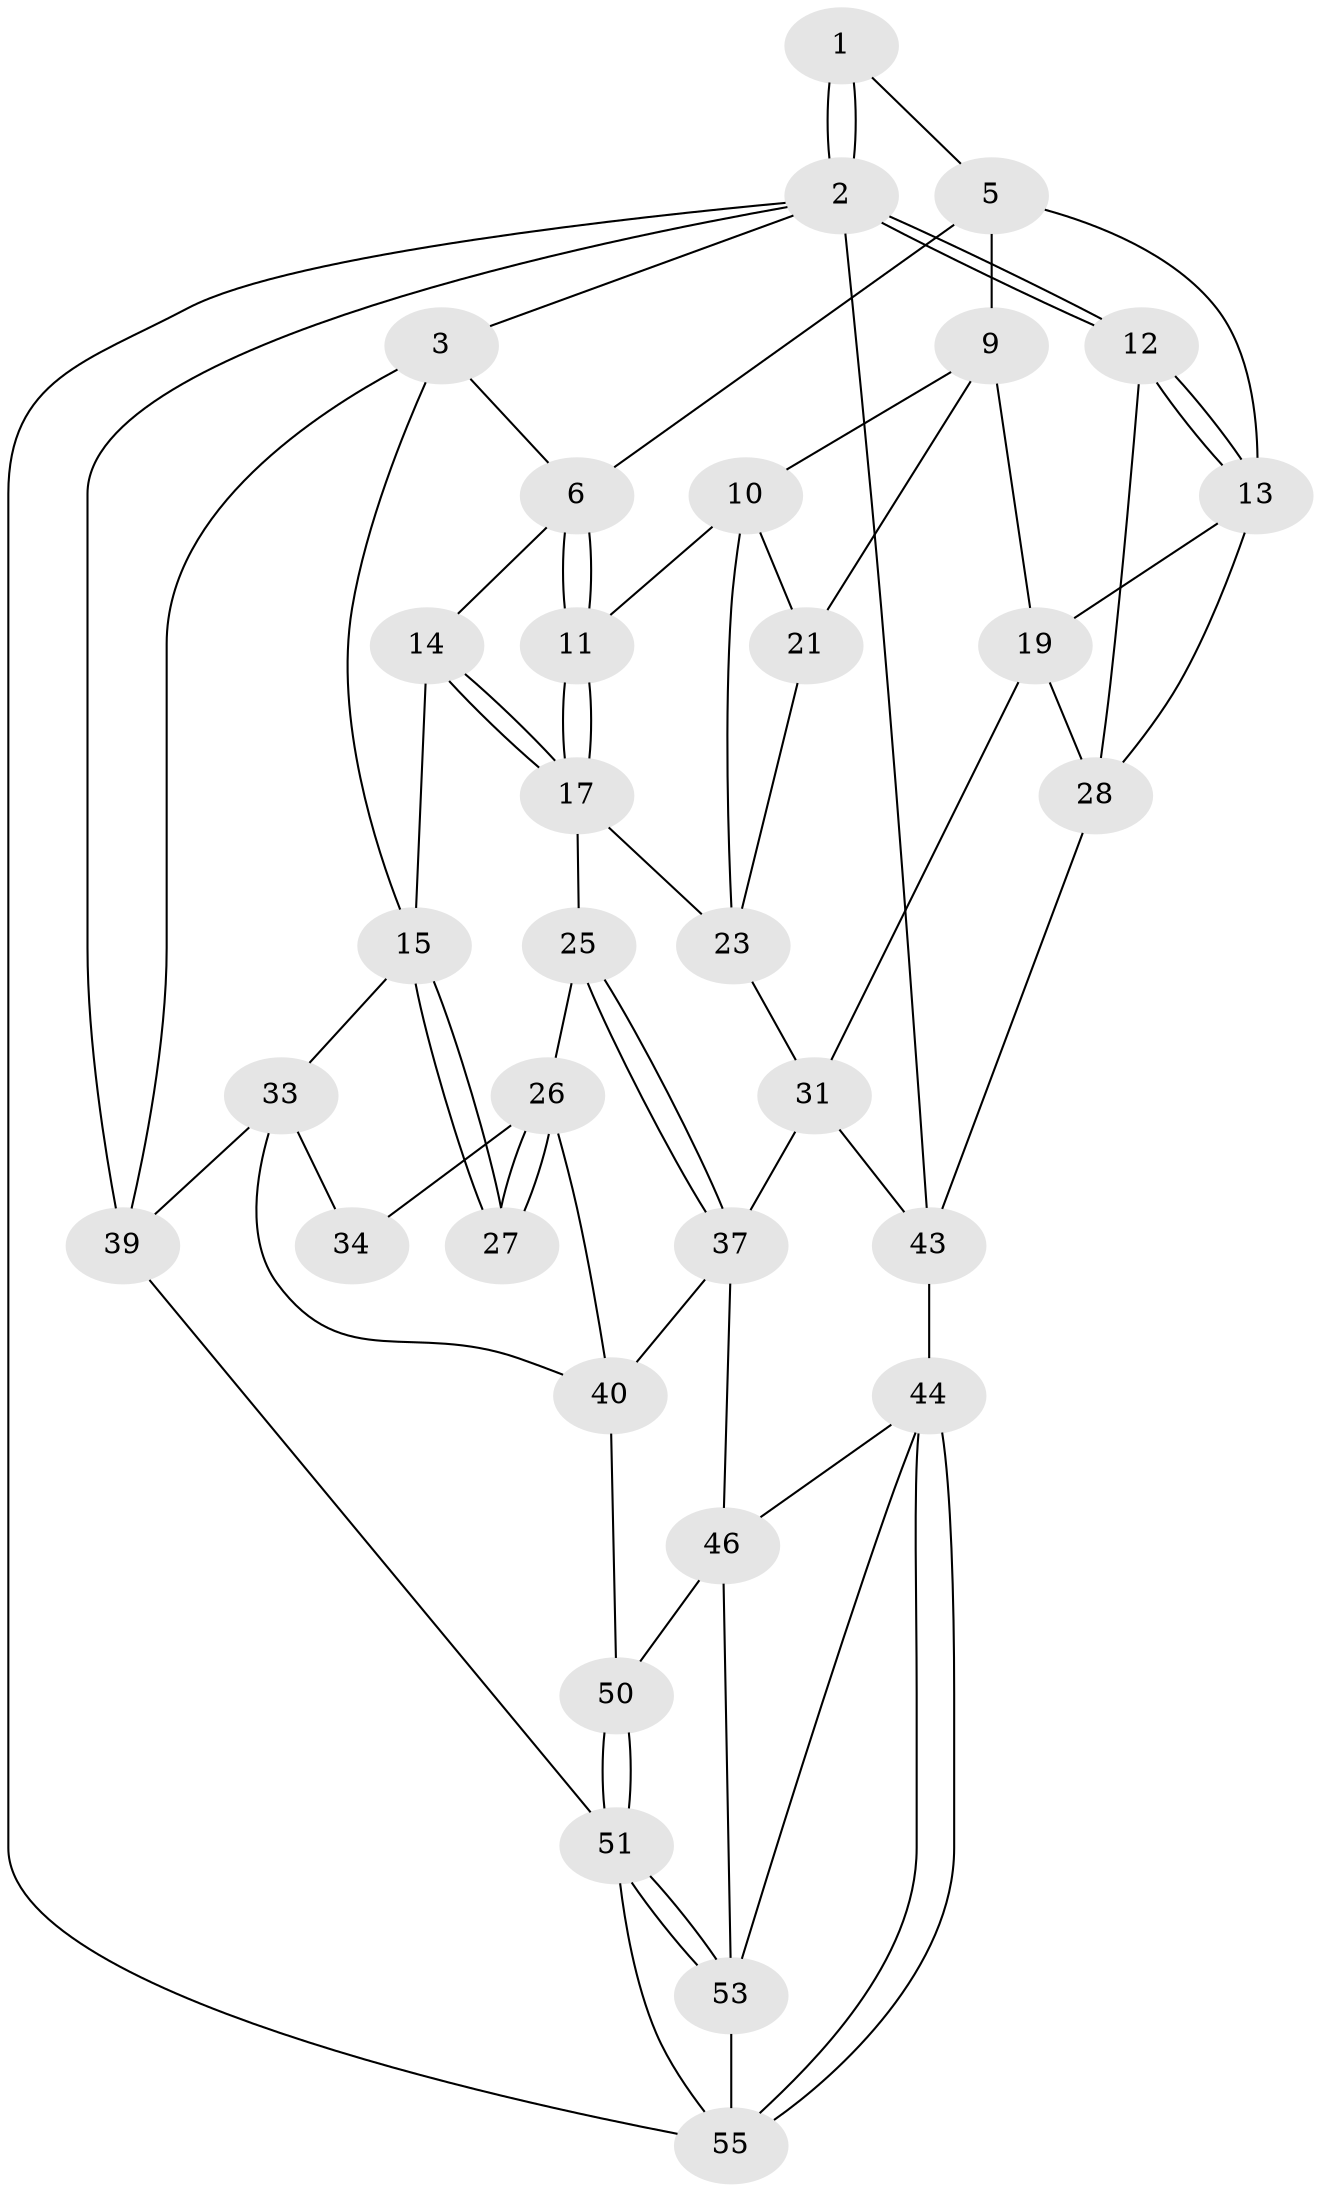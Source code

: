 // Generated by graph-tools (version 1.1) at 2025/24/03/03/25 07:24:35]
// undirected, 33 vertices, 73 edges
graph export_dot {
graph [start="1"]
  node [color=gray90,style=filled];
  1 [pos="+0.786061964738415+0"];
  2 [pos="+1+0",super="+47"];
  3 [pos="+0+0",super="+4"];
  5 [pos="+0.7422508038161586+0.03951722774091929",super="+8"];
  6 [pos="+0.6185181065438773+0.08566496886385672",super="+7"];
  9 [pos="+0.7323587733932118+0.21441581075162522",super="+20"];
  10 [pos="+0.6381069101355601+0.2667445166547612",super="+22"];
  11 [pos="+0.5421310773096575+0.2577951036472825"];
  12 [pos="+1+0.17147780297799095"];
  13 [pos="+0.9261744797055036+0.1789585691759589",super="+18"];
  14 [pos="+0.3635218464871667+0.13600954518591174"];
  15 [pos="+0.24856620338178473+0.19085957584557536",super="+16"];
  17 [pos="+0.4891826797889166+0.27432549093965736",super="+24"];
  19 [pos="+0.8505304476281247+0.34225610166662734",super="+30"];
  21 [pos="+0.7487042205371625+0.40122276743963153"];
  23 [pos="+0.6053417442395876+0.3900072661885585",super="+32"];
  25 [pos="+0.4557384491057472+0.4483649366800331"];
  26 [pos="+0.3512476120826416+0.4245926767872428",super="+35"];
  27 [pos="+0.343047218604082+0.4192467712302313"];
  28 [pos="+1+0.4554513314493406",super="+29"];
  31 [pos="+0.736547707667333+0.6310416392007536",super="+36"];
  33 [pos="+0+0.21916403525652678",super="+38"];
  34 [pos="+0.19724653615102947+0.42933082062140454"];
  37 [pos="+0.4600907308542012+0.46304320898343104",super="+42"];
  39 [pos="+0+1"];
  40 [pos="+0.21813193479278503+0.6141369974031679",super="+41"];
  43 [pos="+0.6430609932062678+0.7144198411716727",super="+48"];
  44 [pos="+0.6205100968131568+0.7573456881289194",super="+45"];
  46 [pos="+0.483569194269808+0.7544329546047377",super="+49"];
  50 [pos="+0.21711438784304415+0.7463351250169108"];
  51 [pos="+0.15156491245080808+1",super="+52"];
  53 [pos="+0.17531219963538178+1",super="+54"];
  55 [pos="+0.7524013351159637+1",super="+56"];
  1 -- 2;
  1 -- 2;
  1 -- 5;
  2 -- 3;
  2 -- 12;
  2 -- 12;
  2 -- 43;
  2 -- 55;
  2 -- 39;
  3 -- 39;
  3 -- 15;
  3 -- 6;
  5 -- 6;
  5 -- 9;
  5 -- 13;
  6 -- 11;
  6 -- 11;
  6 -- 14;
  9 -- 10;
  9 -- 19;
  9 -- 21;
  10 -- 11;
  10 -- 21;
  10 -- 23;
  11 -- 17;
  11 -- 17;
  12 -- 13;
  12 -- 13;
  12 -- 28;
  13 -- 19;
  13 -- 28;
  14 -- 15;
  14 -- 17;
  14 -- 17;
  15 -- 27;
  15 -- 27;
  15 -- 33;
  17 -- 25;
  17 -- 23;
  19 -- 31;
  19 -- 28;
  21 -- 23;
  23 -- 31;
  25 -- 26;
  25 -- 37;
  25 -- 37;
  26 -- 27;
  26 -- 27;
  26 -- 40;
  26 -- 34;
  28 -- 43;
  31 -- 43;
  31 -- 37;
  33 -- 34;
  33 -- 40;
  33 -- 39;
  37 -- 40;
  37 -- 46;
  39 -- 51;
  40 -- 50;
  43 -- 44;
  44 -- 55;
  44 -- 55;
  44 -- 53;
  44 -- 46;
  46 -- 50;
  46 -- 53;
  50 -- 51;
  50 -- 51;
  51 -- 53;
  51 -- 53;
  51 -- 55;
  53 -- 55;
}
